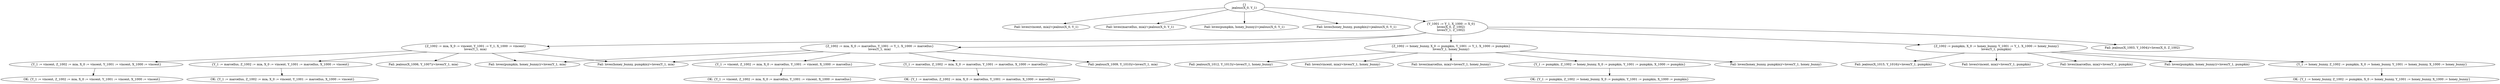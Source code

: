 digraph G{
"{}
jealous(X_0, Y_1)"
->
"Fail: loves(vincent, mia)/=jealous(X_0, Y_1)"
"{}
jealous(X_0, Y_1)"
->
"Fail: loves(marcellus, mia)/=jealous(X_0, Y_1)"
"{}
jealous(X_0, Y_1)"
->
"Fail: loves(pumpkin, honey_bunny)/=jealous(X_0, Y_1)"
"{}
jealous(X_0, Y_1)"
->
"Fail: loves(honey_bunny, pumpkin)/=jealous(X_0, Y_1)"
"{}
jealous(X_0, Y_1)"
->
"{Y_1001 := Y_1, X_1000 := X_0}
loves(X_0, Z_1002)
loves(Y_1, Z_1002)"

"{Y_1001 := Y_1, X_1000 := X_0}
loves(X_0, Z_1002)
loves(Y_1, Z_1002)"
->
"{Z_1002 := mia, X_0 := vincent, Y_1001 := Y_1, X_1000 := vincent}
loves(Y_1, mia)"
"{Y_1001 := Y_1, X_1000 := X_0}
loves(X_0, Z_1002)
loves(Y_1, Z_1002)"
->
"{Z_1002 := mia, X_0 := marcellus, Y_1001 := Y_1, X_1000 := marcellus}
loves(Y_1, mia)"
"{Y_1001 := Y_1, X_1000 := X_0}
loves(X_0, Z_1002)
loves(Y_1, Z_1002)"
->
"{Z_1002 := honey_bunny, X_0 := pumpkin, Y_1001 := Y_1, X_1000 := pumpkin}
loves(Y_1, honey_bunny)"
"{Y_1001 := Y_1, X_1000 := X_0}
loves(X_0, Z_1002)
loves(Y_1, Z_1002)"
->
"{Z_1002 := pumpkin, X_0 := honey_bunny, Y_1001 := Y_1, X_1000 := honey_bunny}
loves(Y_1, pumpkin)"
"{Y_1001 := Y_1, X_1000 := X_0}
loves(X_0, Z_1002)
loves(Y_1, Z_1002)"
->
"Fail: jealous(X_1003, Y_1004)/=loves(X_0, Z_1002)"

"{Z_1002 := mia, X_0 := vincent, Y_1001 := Y_1, X_1000 := vincent}
loves(Y_1, mia)"
->
"{Y_1 := vincent, Z_1002 := mia, X_0 := vincent, Y_1001 := vincent, X_1000 := vincent}
"
"{Z_1002 := mia, X_0 := vincent, Y_1001 := Y_1, X_1000 := vincent}
loves(Y_1, mia)"
->
"{Y_1 := marcellus, Z_1002 := mia, X_0 := vincent, Y_1001 := marcellus, X_1000 := vincent}
"
"{Z_1002 := mia, X_0 := vincent, Y_1001 := Y_1, X_1000 := vincent}
loves(Y_1, mia)"
->
"Fail: loves(pumpkin, honey_bunny)/=loves(Y_1, mia)"
"{Z_1002 := mia, X_0 := vincent, Y_1001 := Y_1, X_1000 := vincent}
loves(Y_1, mia)"
->
"Fail: loves(honey_bunny, pumpkin)/=loves(Y_1, mia)"
"{Z_1002 := mia, X_0 := vincent, Y_1001 := Y_1, X_1000 := vincent}
loves(Y_1, mia)"
->
"Fail: jealous(X_1006, Y_1007)/=loves(Y_1, mia)"

"{Y_1 := vincent, Z_1002 := mia, X_0 := vincent, Y_1001 := vincent, X_1000 := vincent}
"
->
"OK: {Y_1 := vincent, Z_1002 := mia, X_0 := vincent, Y_1001 := vincent, X_1000 := vincent}"

"OK: {Y_1 := vincent, Z_1002 := mia, X_0 := vincent, Y_1001 := vincent, X_1000 := vincent}""{Y_1 := marcellus, Z_1002 := mia, X_0 := vincent, Y_1001 := marcellus, X_1000 := vincent}
"
->
"OK: {Y_1 := marcellus, Z_1002 := mia, X_0 := vincent, Y_1001 := marcellus, X_1000 := vincent}"

"OK: {Y_1 := marcellus, Z_1002 := mia, X_0 := vincent, Y_1001 := marcellus, X_1000 := vincent}""{Z_1002 := mia, X_0 := marcellus, Y_1001 := Y_1, X_1000 := marcellus}
loves(Y_1, mia)"
->
"{Y_1 := vincent, Z_1002 := mia, X_0 := marcellus, Y_1001 := vincent, X_1000 := marcellus}
"
"{Z_1002 := mia, X_0 := marcellus, Y_1001 := Y_1, X_1000 := marcellus}
loves(Y_1, mia)"
->
"{Y_1 := marcellus, Z_1002 := mia, X_0 := marcellus, Y_1001 := marcellus, X_1000 := marcellus}
"
"{Z_1002 := mia, X_0 := marcellus, Y_1001 := Y_1, X_1000 := marcellus}
loves(Y_1, mia)"
->
"Fail: loves(pumpkin, honey_bunny)/=loves(Y_1, mia)"
"{Z_1002 := mia, X_0 := marcellus, Y_1001 := Y_1, X_1000 := marcellus}
loves(Y_1, mia)"
->
"Fail: loves(honey_bunny, pumpkin)/=loves(Y_1, mia)"
"{Z_1002 := mia, X_0 := marcellus, Y_1001 := Y_1, X_1000 := marcellus}
loves(Y_1, mia)"
->
"Fail: jealous(X_1009, Y_1010)/=loves(Y_1, mia)"

"{Y_1 := vincent, Z_1002 := mia, X_0 := marcellus, Y_1001 := vincent, X_1000 := marcellus}
"
->
"OK: {Y_1 := vincent, Z_1002 := mia, X_0 := marcellus, Y_1001 := vincent, X_1000 := marcellus}"

"OK: {Y_1 := vincent, Z_1002 := mia, X_0 := marcellus, Y_1001 := vincent, X_1000 := marcellus}""{Y_1 := marcellus, Z_1002 := mia, X_0 := marcellus, Y_1001 := marcellus, X_1000 := marcellus}
"
->
"OK: {Y_1 := marcellus, Z_1002 := mia, X_0 := marcellus, Y_1001 := marcellus, X_1000 := marcellus}"

"OK: {Y_1 := marcellus, Z_1002 := mia, X_0 := marcellus, Y_1001 := marcellus, X_1000 := marcellus}""{Z_1002 := honey_bunny, X_0 := pumpkin, Y_1001 := Y_1, X_1000 := pumpkin}
loves(Y_1, honey_bunny)"
->
"Fail: loves(vincent, mia)/=loves(Y_1, honey_bunny)"
"{Z_1002 := honey_bunny, X_0 := pumpkin, Y_1001 := Y_1, X_1000 := pumpkin}
loves(Y_1, honey_bunny)"
->
"Fail: loves(marcellus, mia)/=loves(Y_1, honey_bunny)"
"{Z_1002 := honey_bunny, X_0 := pumpkin, Y_1001 := Y_1, X_1000 := pumpkin}
loves(Y_1, honey_bunny)"
->
"{Y_1 := pumpkin, Z_1002 := honey_bunny, X_0 := pumpkin, Y_1001 := pumpkin, X_1000 := pumpkin}
"
"{Z_1002 := honey_bunny, X_0 := pumpkin, Y_1001 := Y_1, X_1000 := pumpkin}
loves(Y_1, honey_bunny)"
->
"Fail: loves(honey_bunny, pumpkin)/=loves(Y_1, honey_bunny)"
"{Z_1002 := honey_bunny, X_0 := pumpkin, Y_1001 := Y_1, X_1000 := pumpkin}
loves(Y_1, honey_bunny)"
->
"Fail: jealous(X_1012, Y_1013)/=loves(Y_1, honey_bunny)"

"{Y_1 := pumpkin, Z_1002 := honey_bunny, X_0 := pumpkin, Y_1001 := pumpkin, X_1000 := pumpkin}
"
->
"OK: {Y_1 := pumpkin, Z_1002 := honey_bunny, X_0 := pumpkin, Y_1001 := pumpkin, X_1000 := pumpkin}"

"OK: {Y_1 := pumpkin, Z_1002 := honey_bunny, X_0 := pumpkin, Y_1001 := pumpkin, X_1000 := pumpkin}""{Z_1002 := pumpkin, X_0 := honey_bunny, Y_1001 := Y_1, X_1000 := honey_bunny}
loves(Y_1, pumpkin)"
->
"Fail: loves(vincent, mia)/=loves(Y_1, pumpkin)"
"{Z_1002 := pumpkin, X_0 := honey_bunny, Y_1001 := Y_1, X_1000 := honey_bunny}
loves(Y_1, pumpkin)"
->
"Fail: loves(marcellus, mia)/=loves(Y_1, pumpkin)"
"{Z_1002 := pumpkin, X_0 := honey_bunny, Y_1001 := Y_1, X_1000 := honey_bunny}
loves(Y_1, pumpkin)"
->
"Fail: loves(pumpkin, honey_bunny)/=loves(Y_1, pumpkin)"
"{Z_1002 := pumpkin, X_0 := honey_bunny, Y_1001 := Y_1, X_1000 := honey_bunny}
loves(Y_1, pumpkin)"
->
"{Y_1 := honey_bunny, Z_1002 := pumpkin, X_0 := honey_bunny, Y_1001 := honey_bunny, X_1000 := honey_bunny}
"
"{Z_1002 := pumpkin, X_0 := honey_bunny, Y_1001 := Y_1, X_1000 := honey_bunny}
loves(Y_1, pumpkin)"
->
"Fail: jealous(X_1015, Y_1016)/=loves(Y_1, pumpkin)"

"{Y_1 := honey_bunny, Z_1002 := pumpkin, X_0 := honey_bunny, Y_1001 := honey_bunny, X_1000 := honey_bunny}
"
->
"OK: {Y_1 := honey_bunny, Z_1002 := pumpkin, X_0 := honey_bunny, Y_1001 := honey_bunny, X_1000 := honey_bunny}"

"OK: {Y_1 := honey_bunny, Z_1002 := pumpkin, X_0 := honey_bunny, Y_1001 := honey_bunny, X_1000 := honey_bunny}"
}
